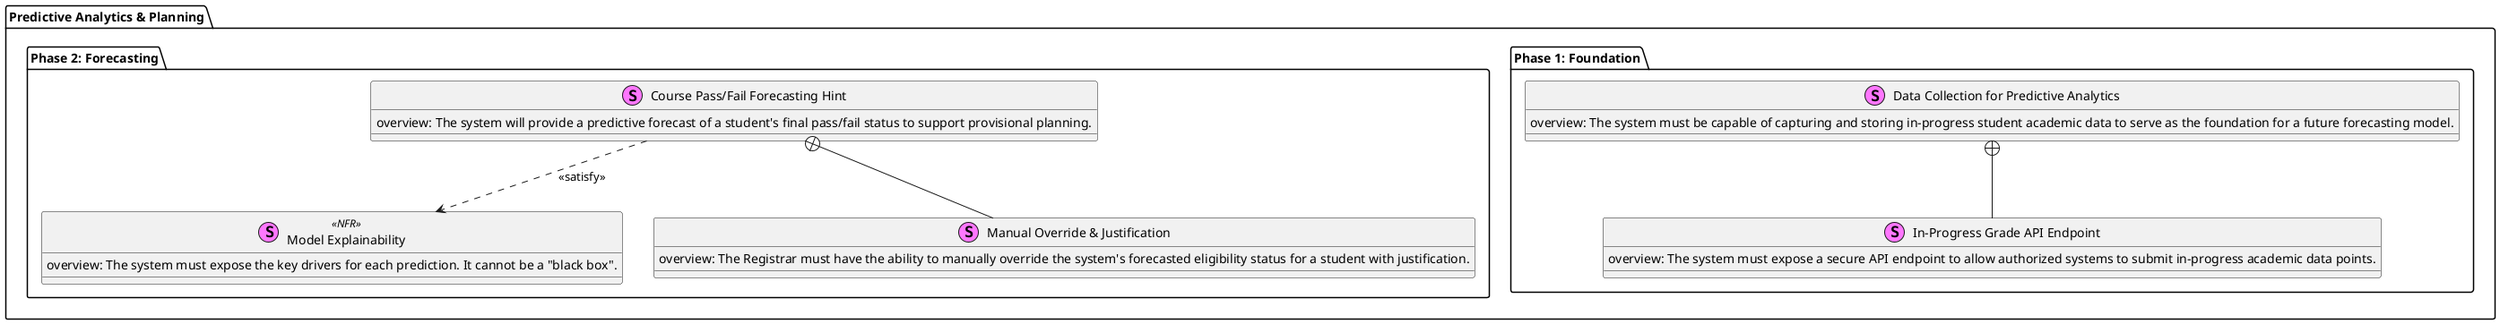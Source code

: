 --- START OF FILE predictive-analytics.puml ---
@startuml
package "Predictive Analytics & Planning" as pkg_Predictive_Analytics {
    package "Phase 1: Foundation" {
        stereotype "Data Collection for Predictive Analytics" AS pa_foundation {
            {field} overview: The system must be capable of capturing and storing in-progress student academic data to serve as the foundation for a future forecasting model.
        }
        stereotype "In-Progress Grade API Endpoint" AS api_endpoint {
            {field} overview: The system must expose a secure API endpoint to allow authorized systems to submit in-progress academic data points.
        }
        pa_foundation +-- api_endpoint
    }
    package "Phase 2: Forecasting" {
        stereotype "Course Pass/Fail Forecasting Hint" AS ml_forecasting_hint {
            {field} overview: The system will provide a predictive forecast of a student's final pass/fail status to support provisional planning.
        }
        stereotype "Model Explainability" AS nfr_explainability <<NFR>> {
            {field} overview: The system must expose the key drivers for each prediction. It cannot be a "black box".
        }
        stereotype "Manual Override & Justification" as ml_manual_override {
            {field} overview: The Registrar must have the ability to manually override the system's forecasted eligibility status for a student with justification.
        }
        ml_forecasting_hint +-- ml_manual_override
        ml_forecasting_hint ..> nfr_explainability : <<satisfy>>
    }
}
@enduml
